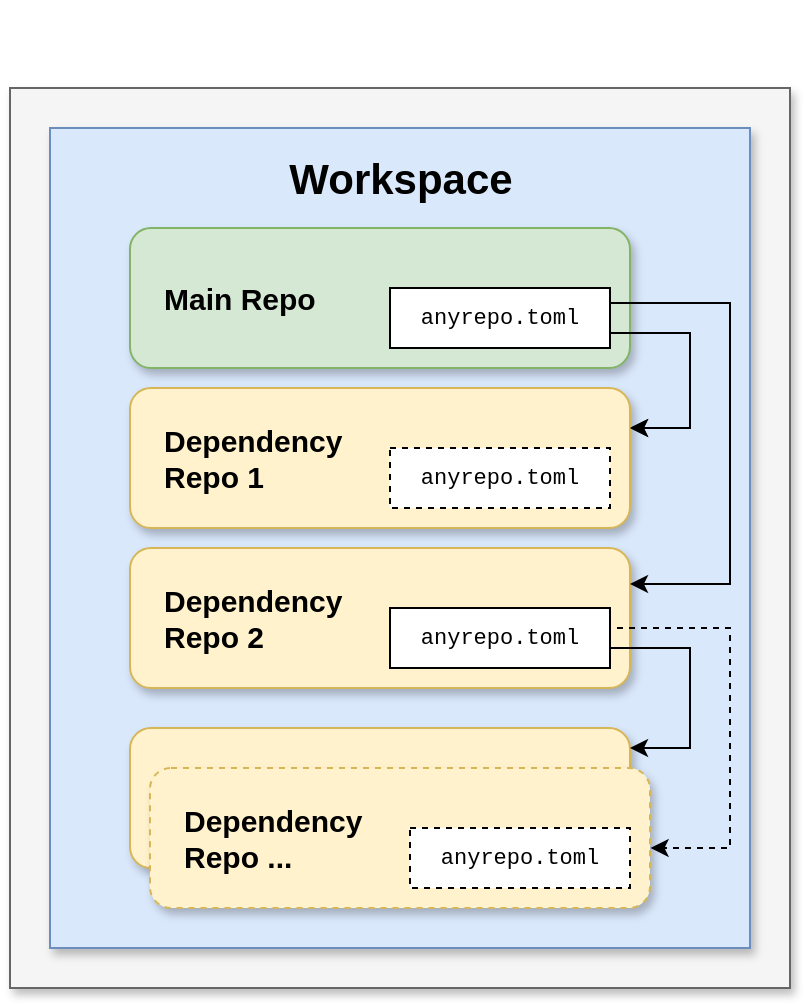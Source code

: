 <mxfile version="20.2.8" type="device"><diagram id="mV30FIOhVFsqBpWguB3d" name="Page-1"><mxGraphModel dx="702" dy="861" grid="1" gridSize="10" guides="1" tooltips="1" connect="1" arrows="1" fold="1" page="1" pageScale="1" pageWidth="827" pageHeight="1169" math="0" shadow="0"><root><mxCell id="0"/><mxCell id="1" parent="0"/><mxCell id="YtCwQHsG44BGMk4749ge-2" value="" style="rounded=0;whiteSpace=wrap;html=1;fillColor=#f5f5f5;fontColor=#333333;strokeColor=#666666;shadow=1;" parent="1" vertex="1"><mxGeometry x="140" y="60" width="390" height="450" as="geometry"/></mxCell><mxCell id="wikBhwUIcPSnmxnAq4fH-1" value="&lt;h1&gt;&lt;br&gt;&lt;/h1&gt;" style="whiteSpace=wrap;html=1;align=center;imageVerticalAlign=middle;direction=east;labelPosition=center;verticalLabelPosition=top;verticalAlign=bottom;fillColor=#dae8fc;strokeColor=#6c8ebf;movableLabel=1;shadow=1;" parent="1" vertex="1"><mxGeometry x="160" y="80" width="350" height="410" as="geometry"/></mxCell><mxCell id="wikBhwUIcPSnmxnAq4fH-2" value="Main Repo" style="rounded=1;whiteSpace=wrap;html=1;fillColor=#d5e8d4;strokeColor=#82b366;fontStyle=1;shadow=1;align=left;spacingLeft=15;fontSize=15;" parent="1" vertex="1"><mxGeometry x="200" y="130" width="250" height="70" as="geometry"/></mxCell><mxCell id="IzIaaudmxsaxIcaftgT--3" value="&lt;h1 style=&quot;font-size: 21px;&quot;&gt;&lt;font style=&quot;font-size: 21px;&quot;&gt;Workspace&lt;/font&gt;&lt;/h1&gt;" style="text;html=1;resizable=0;autosize=1;align=center;verticalAlign=middle;points=[];fillColor=none;strokeColor=none;rounded=0;fontSize=21;" parent="1" vertex="1"><mxGeometry x="265" y="70" width="140" height="70" as="geometry"/></mxCell><mxCell id="ttdWYhtN2xAkVLEkkezq-6" style="edgeStyle=orthogonalEdgeStyle;rounded=0;orthogonalLoop=1;jettySize=auto;html=1;fontFamily=Courier New;fontSize=15;exitX=1;exitY=0.75;exitDx=0;exitDy=0;" parent="1" source="ttdWYhtN2xAkVLEkkezq-1" target="ttdWYhtN2xAkVLEkkezq-4" edge="1"><mxGeometry relative="1" as="geometry"><Array as="points"><mxPoint x="480" y="183"/><mxPoint x="480" y="230"/></Array></mxGeometry></mxCell><mxCell id="ttdWYhtN2xAkVLEkkezq-1" value="anyrepo.toml" style="rounded=0;whiteSpace=wrap;html=1;fontFamily=Courier New;fontSize=11;" parent="1" vertex="1"><mxGeometry x="330" y="160" width="110" height="30" as="geometry"/></mxCell><mxCell id="ttdWYhtN2xAkVLEkkezq-4" value="Dependency&lt;br&gt;Repo 1" style="rounded=1;whiteSpace=wrap;html=1;fillColor=#fff2cc;strokeColor=#d6b656;fontStyle=1;shadow=1;align=left;spacingLeft=15;fontSize=15;" parent="1" vertex="1"><mxGeometry x="200" y="210" width="250" height="70" as="geometry"/></mxCell><mxCell id="ttdWYhtN2xAkVLEkkezq-5" value="anyrepo.toml" style="rounded=0;whiteSpace=wrap;html=1;fontFamily=Courier New;dashed=1;fontSize=11;" parent="1" vertex="1"><mxGeometry x="330" y="240" width="110" height="30" as="geometry"/></mxCell><mxCell id="ttdWYhtN2xAkVLEkkezq-7" value="Dependency&lt;br&gt;Repo 2" style="rounded=1;whiteSpace=wrap;html=1;fillColor=#fff2cc;strokeColor=#d6b656;fontStyle=1;shadow=1;align=left;spacingLeft=15;fontSize=15;" parent="1" vertex="1"><mxGeometry x="200" y="290" width="250" height="70" as="geometry"/></mxCell><mxCell id="ttdWYhtN2xAkVLEkkezq-8" value="anyrepo.toml" style="rounded=0;whiteSpace=wrap;html=1;fontFamily=Courier New;fontSize=11;" parent="1" vertex="1"><mxGeometry x="330" y="320" width="110" height="30" as="geometry"/></mxCell><mxCell id="ttdWYhtN2xAkVLEkkezq-9" style="edgeStyle=orthogonalEdgeStyle;rounded=0;orthogonalLoop=1;jettySize=auto;html=1;entryX=1;entryY=0.25;entryDx=0;entryDy=0;fontFamily=Courier New;fontSize=15;exitX=1;exitY=0.25;exitDx=0;exitDy=0;" parent="1" source="ttdWYhtN2xAkVLEkkezq-1" target="ttdWYhtN2xAkVLEkkezq-7" edge="1"><mxGeometry relative="1" as="geometry"><mxPoint x="440" y="260" as="sourcePoint"/><mxPoint x="450" y="330" as="targetPoint"/><Array as="points"><mxPoint x="500" y="167"/><mxPoint x="500" y="308"/><mxPoint x="450" y="308"/></Array></mxGeometry></mxCell><mxCell id="ttdWYhtN2xAkVLEkkezq-10" value="Dependency&lt;br&gt;Repo ..." style="rounded=1;whiteSpace=wrap;html=1;fillColor=#fff2cc;strokeColor=#d6b656;fontStyle=1;shadow=1;align=left;spacingLeft=15;fontSize=15;" parent="1" vertex="1"><mxGeometry x="200" y="380" width="250" height="70" as="geometry"/></mxCell><mxCell id="ttdWYhtN2xAkVLEkkezq-11" value="anyrepo.toml" style="rounded=0;whiteSpace=wrap;html=1;fontFamily=Courier New;dashed=1;" parent="1" vertex="1"><mxGeometry x="330" y="420" width="110" height="30" as="geometry"/></mxCell><mxCell id="ttdWYhtN2xAkVLEkkezq-12" style="edgeStyle=orthogonalEdgeStyle;rounded=0;orthogonalLoop=1;jettySize=auto;html=1;fontFamily=Courier New;fontSize=15;exitX=1;exitY=0.75;exitDx=0;exitDy=0;" parent="1" source="ttdWYhtN2xAkVLEkkezq-1" target="ttdWYhtN2xAkVLEkkezq-4" edge="1"><mxGeometry relative="1" as="geometry"><mxPoint x="440" y="182.5" as="sourcePoint"/><mxPoint x="450" y="230" as="targetPoint"/><Array as="points"><mxPoint x="480" y="183"/><mxPoint x="480" y="230"/></Array></mxGeometry></mxCell><mxCell id="ttdWYhtN2xAkVLEkkezq-13" style="edgeStyle=orthogonalEdgeStyle;rounded=0;orthogonalLoop=1;jettySize=auto;html=1;fontFamily=Courier New;fontSize=15;exitX=1;exitY=0.75;exitDx=0;exitDy=0;" parent="1" target="ttdWYhtN2xAkVLEkkezq-10" edge="1"><mxGeometry relative="1" as="geometry"><mxPoint x="440" y="340.01" as="sourcePoint"/><mxPoint x="450" y="400" as="targetPoint"/><Array as="points"><mxPoint x="480" y="340"/><mxPoint x="480" y="390"/></Array></mxGeometry></mxCell><mxCell id="ttdWYhtN2xAkVLEkkezq-14" value="Dependency&lt;br&gt;Repo ..." style="rounded=1;whiteSpace=wrap;html=1;fillColor=#fff2cc;strokeColor=#d6b656;fontStyle=1;shadow=1;align=left;spacingLeft=15;fontSize=15;dashed=1;" parent="1" vertex="1"><mxGeometry x="210" y="400" width="250" height="70" as="geometry"/></mxCell><mxCell id="ttdWYhtN2xAkVLEkkezq-15" value="anyrepo.toml" style="rounded=0;whiteSpace=wrap;html=1;fontFamily=Courier New;dashed=1;fontSize=11;" parent="1" vertex="1"><mxGeometry x="340" y="430" width="110" height="30" as="geometry"/></mxCell><mxCell id="ttdWYhtN2xAkVLEkkezq-16" style="edgeStyle=orthogonalEdgeStyle;rounded=0;orthogonalLoop=1;jettySize=auto;html=1;fontFamily=Courier New;fontSize=15;exitX=1;exitY=0.25;exitDx=0;exitDy=0;entryX=1.001;entryY=0.565;entryDx=0;entryDy=0;entryPerimeter=0;dashed=1;" parent="1" source="ttdWYhtN2xAkVLEkkezq-8" target="ttdWYhtN2xAkVLEkkezq-14" edge="1"><mxGeometry relative="1" as="geometry"><mxPoint x="460" y="329.98" as="sourcePoint"/><mxPoint x="470" y="379.999" as="targetPoint"/><Array as="points"><mxPoint x="440" y="330"/><mxPoint x="500" y="330"/><mxPoint x="500" y="440"/><mxPoint x="460" y="440"/></Array></mxGeometry></mxCell></root></mxGraphModel></diagram></mxfile>